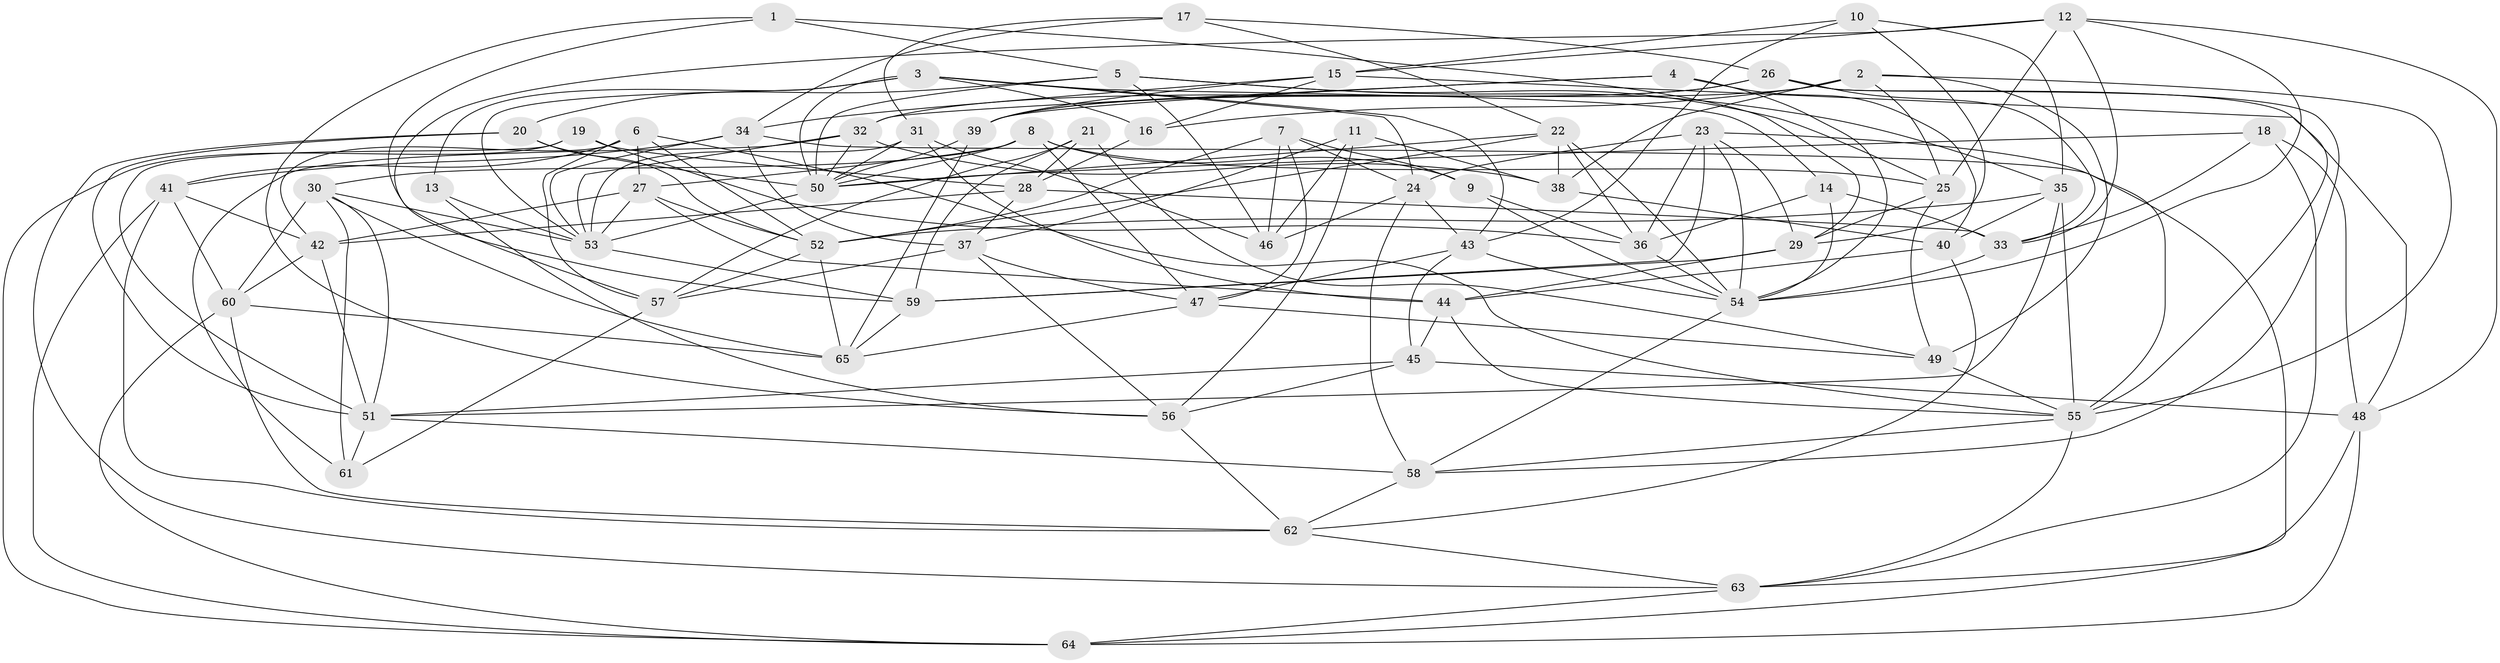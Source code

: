 // original degree distribution, {4: 1.0}
// Generated by graph-tools (version 1.1) at 2025/26/03/09/25 03:26:57]
// undirected, 65 vertices, 187 edges
graph export_dot {
graph [start="1"]
  node [color=gray90,style=filled];
  1;
  2;
  3;
  4;
  5;
  6;
  7;
  8;
  9;
  10;
  11;
  12;
  13;
  14;
  15;
  16;
  17;
  18;
  19;
  20;
  21;
  22;
  23;
  24;
  25;
  26;
  27;
  28;
  29;
  30;
  31;
  32;
  33;
  34;
  35;
  36;
  37;
  38;
  39;
  40;
  41;
  42;
  43;
  44;
  45;
  46;
  47;
  48;
  49;
  50;
  51;
  52;
  53;
  54;
  55;
  56;
  57;
  58;
  59;
  60;
  61;
  62;
  63;
  64;
  65;
  1 -- 5 [weight=1.0];
  1 -- 29 [weight=1.0];
  1 -- 56 [weight=1.0];
  1 -- 59 [weight=1.0];
  2 -- 16 [weight=1.0];
  2 -- 25 [weight=1.0];
  2 -- 38 [weight=1.0];
  2 -- 39 [weight=1.0];
  2 -- 49 [weight=1.0];
  2 -- 55 [weight=1.0];
  3 -- 13 [weight=2.0];
  3 -- 14 [weight=1.0];
  3 -- 16 [weight=1.0];
  3 -- 24 [weight=1.0];
  3 -- 43 [weight=1.0];
  3 -- 50 [weight=1.0];
  3 -- 53 [weight=1.0];
  4 -- 32 [weight=1.0];
  4 -- 39 [weight=1.0];
  4 -- 40 [weight=1.0];
  4 -- 54 [weight=1.0];
  5 -- 20 [weight=1.0];
  5 -- 25 [weight=1.0];
  5 -- 35 [weight=1.0];
  5 -- 46 [weight=1.0];
  5 -- 50 [weight=1.0];
  6 -- 27 [weight=1.0];
  6 -- 41 [weight=1.0];
  6 -- 42 [weight=1.0];
  6 -- 52 [weight=1.0];
  6 -- 55 [weight=1.0];
  6 -- 57 [weight=1.0];
  7 -- 9 [weight=1.0];
  7 -- 24 [weight=1.0];
  7 -- 46 [weight=2.0];
  7 -- 47 [weight=1.0];
  7 -- 52 [weight=1.0];
  8 -- 9 [weight=1.0];
  8 -- 25 [weight=1.0];
  8 -- 27 [weight=1.0];
  8 -- 30 [weight=1.0];
  8 -- 47 [weight=1.0];
  8 -- 50 [weight=1.0];
  9 -- 36 [weight=1.0];
  9 -- 54 [weight=1.0];
  10 -- 15 [weight=1.0];
  10 -- 29 [weight=1.0];
  10 -- 35 [weight=1.0];
  10 -- 43 [weight=1.0];
  11 -- 37 [weight=1.0];
  11 -- 38 [weight=1.0];
  11 -- 46 [weight=1.0];
  11 -- 56 [weight=1.0];
  12 -- 15 [weight=1.0];
  12 -- 25 [weight=1.0];
  12 -- 33 [weight=1.0];
  12 -- 48 [weight=1.0];
  12 -- 54 [weight=1.0];
  12 -- 57 [weight=1.0];
  13 -- 53 [weight=1.0];
  13 -- 56 [weight=1.0];
  14 -- 33 [weight=1.0];
  14 -- 36 [weight=1.0];
  14 -- 54 [weight=1.0];
  15 -- 16 [weight=1.0];
  15 -- 34 [weight=1.0];
  15 -- 39 [weight=1.0];
  15 -- 48 [weight=1.0];
  16 -- 28 [weight=1.0];
  17 -- 22 [weight=1.0];
  17 -- 26 [weight=1.0];
  17 -- 31 [weight=1.0];
  17 -- 34 [weight=1.0];
  18 -- 33 [weight=1.0];
  18 -- 48 [weight=1.0];
  18 -- 50 [weight=1.0];
  18 -- 63 [weight=1.0];
  19 -- 28 [weight=1.0];
  19 -- 36 [weight=1.0];
  19 -- 51 [weight=1.0];
  19 -- 64 [weight=1.0];
  20 -- 50 [weight=1.0];
  20 -- 51 [weight=2.0];
  20 -- 52 [weight=1.0];
  20 -- 63 [weight=1.0];
  21 -- 28 [weight=1.0];
  21 -- 49 [weight=1.0];
  21 -- 57 [weight=1.0];
  21 -- 59 [weight=1.0];
  22 -- 36 [weight=1.0];
  22 -- 38 [weight=1.0];
  22 -- 50 [weight=1.0];
  22 -- 52 [weight=1.0];
  22 -- 54 [weight=1.0];
  23 -- 24 [weight=1.0];
  23 -- 29 [weight=1.0];
  23 -- 36 [weight=1.0];
  23 -- 54 [weight=1.0];
  23 -- 55 [weight=1.0];
  23 -- 59 [weight=1.0];
  24 -- 43 [weight=1.0];
  24 -- 46 [weight=1.0];
  24 -- 58 [weight=1.0];
  25 -- 29 [weight=1.0];
  25 -- 49 [weight=1.0];
  26 -- 32 [weight=1.0];
  26 -- 33 [weight=1.0];
  26 -- 39 [weight=1.0];
  26 -- 55 [weight=1.0];
  26 -- 58 [weight=1.0];
  27 -- 42 [weight=1.0];
  27 -- 44 [weight=1.0];
  27 -- 52 [weight=1.0];
  27 -- 53 [weight=1.0];
  28 -- 33 [weight=1.0];
  28 -- 37 [weight=1.0];
  28 -- 42 [weight=1.0];
  29 -- 44 [weight=1.0];
  29 -- 59 [weight=1.0];
  30 -- 51 [weight=1.0];
  30 -- 53 [weight=1.0];
  30 -- 60 [weight=1.0];
  30 -- 61 [weight=1.0];
  30 -- 65 [weight=1.0];
  31 -- 44 [weight=1.0];
  31 -- 46 [weight=1.0];
  31 -- 50 [weight=1.0];
  31 -- 53 [weight=2.0];
  32 -- 38 [weight=1.0];
  32 -- 50 [weight=1.0];
  32 -- 53 [weight=1.0];
  32 -- 61 [weight=1.0];
  33 -- 54 [weight=1.0];
  34 -- 37 [weight=1.0];
  34 -- 41 [weight=1.0];
  34 -- 53 [weight=1.0];
  34 -- 64 [weight=1.0];
  35 -- 40 [weight=1.0];
  35 -- 51 [weight=1.0];
  35 -- 52 [weight=1.0];
  35 -- 55 [weight=1.0];
  36 -- 54 [weight=1.0];
  37 -- 47 [weight=1.0];
  37 -- 56 [weight=1.0];
  37 -- 57 [weight=1.0];
  38 -- 40 [weight=2.0];
  39 -- 50 [weight=1.0];
  39 -- 65 [weight=1.0];
  40 -- 44 [weight=1.0];
  40 -- 62 [weight=1.0];
  41 -- 42 [weight=1.0];
  41 -- 60 [weight=1.0];
  41 -- 62 [weight=1.0];
  41 -- 64 [weight=1.0];
  42 -- 51 [weight=1.0];
  42 -- 60 [weight=1.0];
  43 -- 45 [weight=1.0];
  43 -- 47 [weight=1.0];
  43 -- 54 [weight=1.0];
  44 -- 45 [weight=1.0];
  44 -- 55 [weight=1.0];
  45 -- 48 [weight=1.0];
  45 -- 51 [weight=2.0];
  45 -- 56 [weight=1.0];
  47 -- 49 [weight=1.0];
  47 -- 65 [weight=1.0];
  48 -- 63 [weight=1.0];
  48 -- 64 [weight=1.0];
  49 -- 55 [weight=2.0];
  50 -- 53 [weight=1.0];
  51 -- 58 [weight=1.0];
  51 -- 61 [weight=1.0];
  52 -- 57 [weight=1.0];
  52 -- 65 [weight=1.0];
  53 -- 59 [weight=1.0];
  54 -- 58 [weight=1.0];
  55 -- 58 [weight=1.0];
  55 -- 63 [weight=1.0];
  56 -- 62 [weight=1.0];
  57 -- 61 [weight=1.0];
  58 -- 62 [weight=1.0];
  59 -- 65 [weight=1.0];
  60 -- 62 [weight=1.0];
  60 -- 64 [weight=1.0];
  60 -- 65 [weight=1.0];
  62 -- 63 [weight=1.0];
  63 -- 64 [weight=1.0];
}
